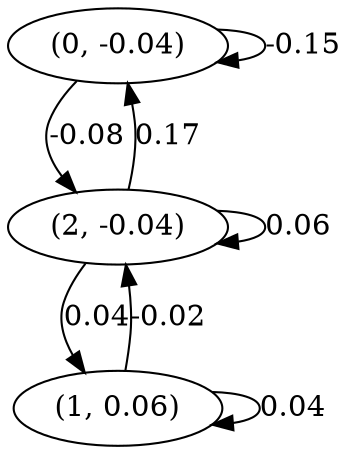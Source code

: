 digraph {
    0 [ label = "(0, -0.04)" ]
    1 [ label = "(1, 0.06)" ]
    2 [ label = "(2, -0.04)" ]
    0 -> 0 [ label = "-0.15" ]
    1 -> 1 [ label = "0.04" ]
    2 -> 2 [ label = "0.06" ]
    2 -> 0 [ label = "0.17" ]
    2 -> 1 [ label = "0.04" ]
    0 -> 2 [ label = "-0.08" ]
    1 -> 2 [ label = "-0.02" ]
}

